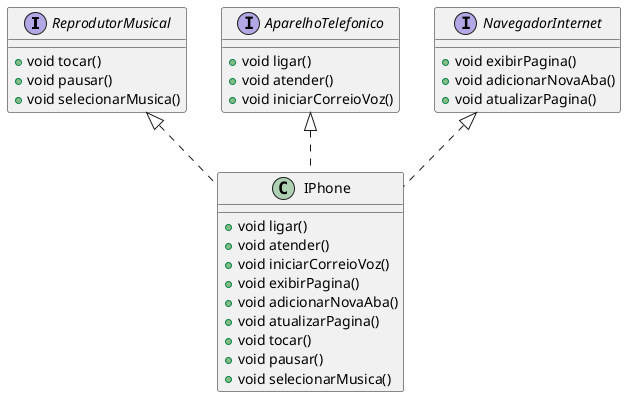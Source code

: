 @startuml

interface ReprodutorMusical {
    +void tocar()
    +void pausar()
    +void selecionarMusica()
}

interface AparelhoTelefonico {
    +void ligar()
    +void atender()
    +void iniciarCorreioVoz()
}

interface NavegadorInternet {
    +void exibirPagina()
    +void adicionarNovaAba()
    +void atualizarPagina()
}

class IPhone implements ReprodutorMusical, AparelhoTelefonico, NavegadorInternet {
    +void ligar()
    +void atender()
    +void iniciarCorreioVoz()
    +void exibirPagina()
    +void adicionarNovaAba()
    +void atualizarPagina()
    +void tocar()
    +void pausar()
    +void selecionarMusica()
}

@enduml
